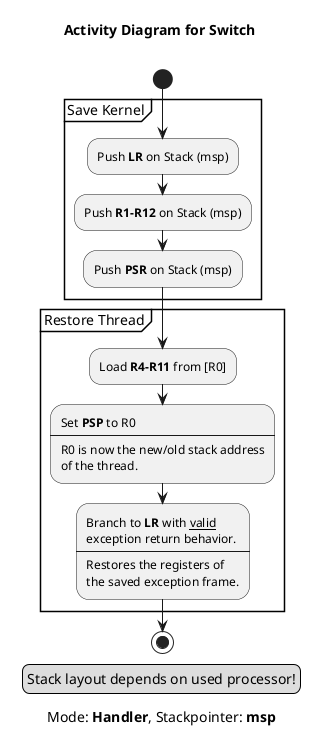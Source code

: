 @startuml ACT_OTOS_Switch
title Activity Diagram for **Switch** \n


caption Mode: **Handler**, Stackpointer: **msp**
legend Stack layout depends on used processor!

start
partition "Save Kernel" {
    :Push **LR** on Stack (msp);
    :Push **R1-R12** on Stack (msp);
    :Push **PSR** on Stack (msp);
}
partition "Restore Thread"{
    :Load **R4-R11** from [R0];
    :Set **PSP** to R0
    ----
    R0 is now the new/old stack address
    of the thread.;
    :Branch to **LR** with __valid__
    exception return behavior.
    ----
    Restores the registers of 
    the saved exception frame.;
}

stop
@enduml